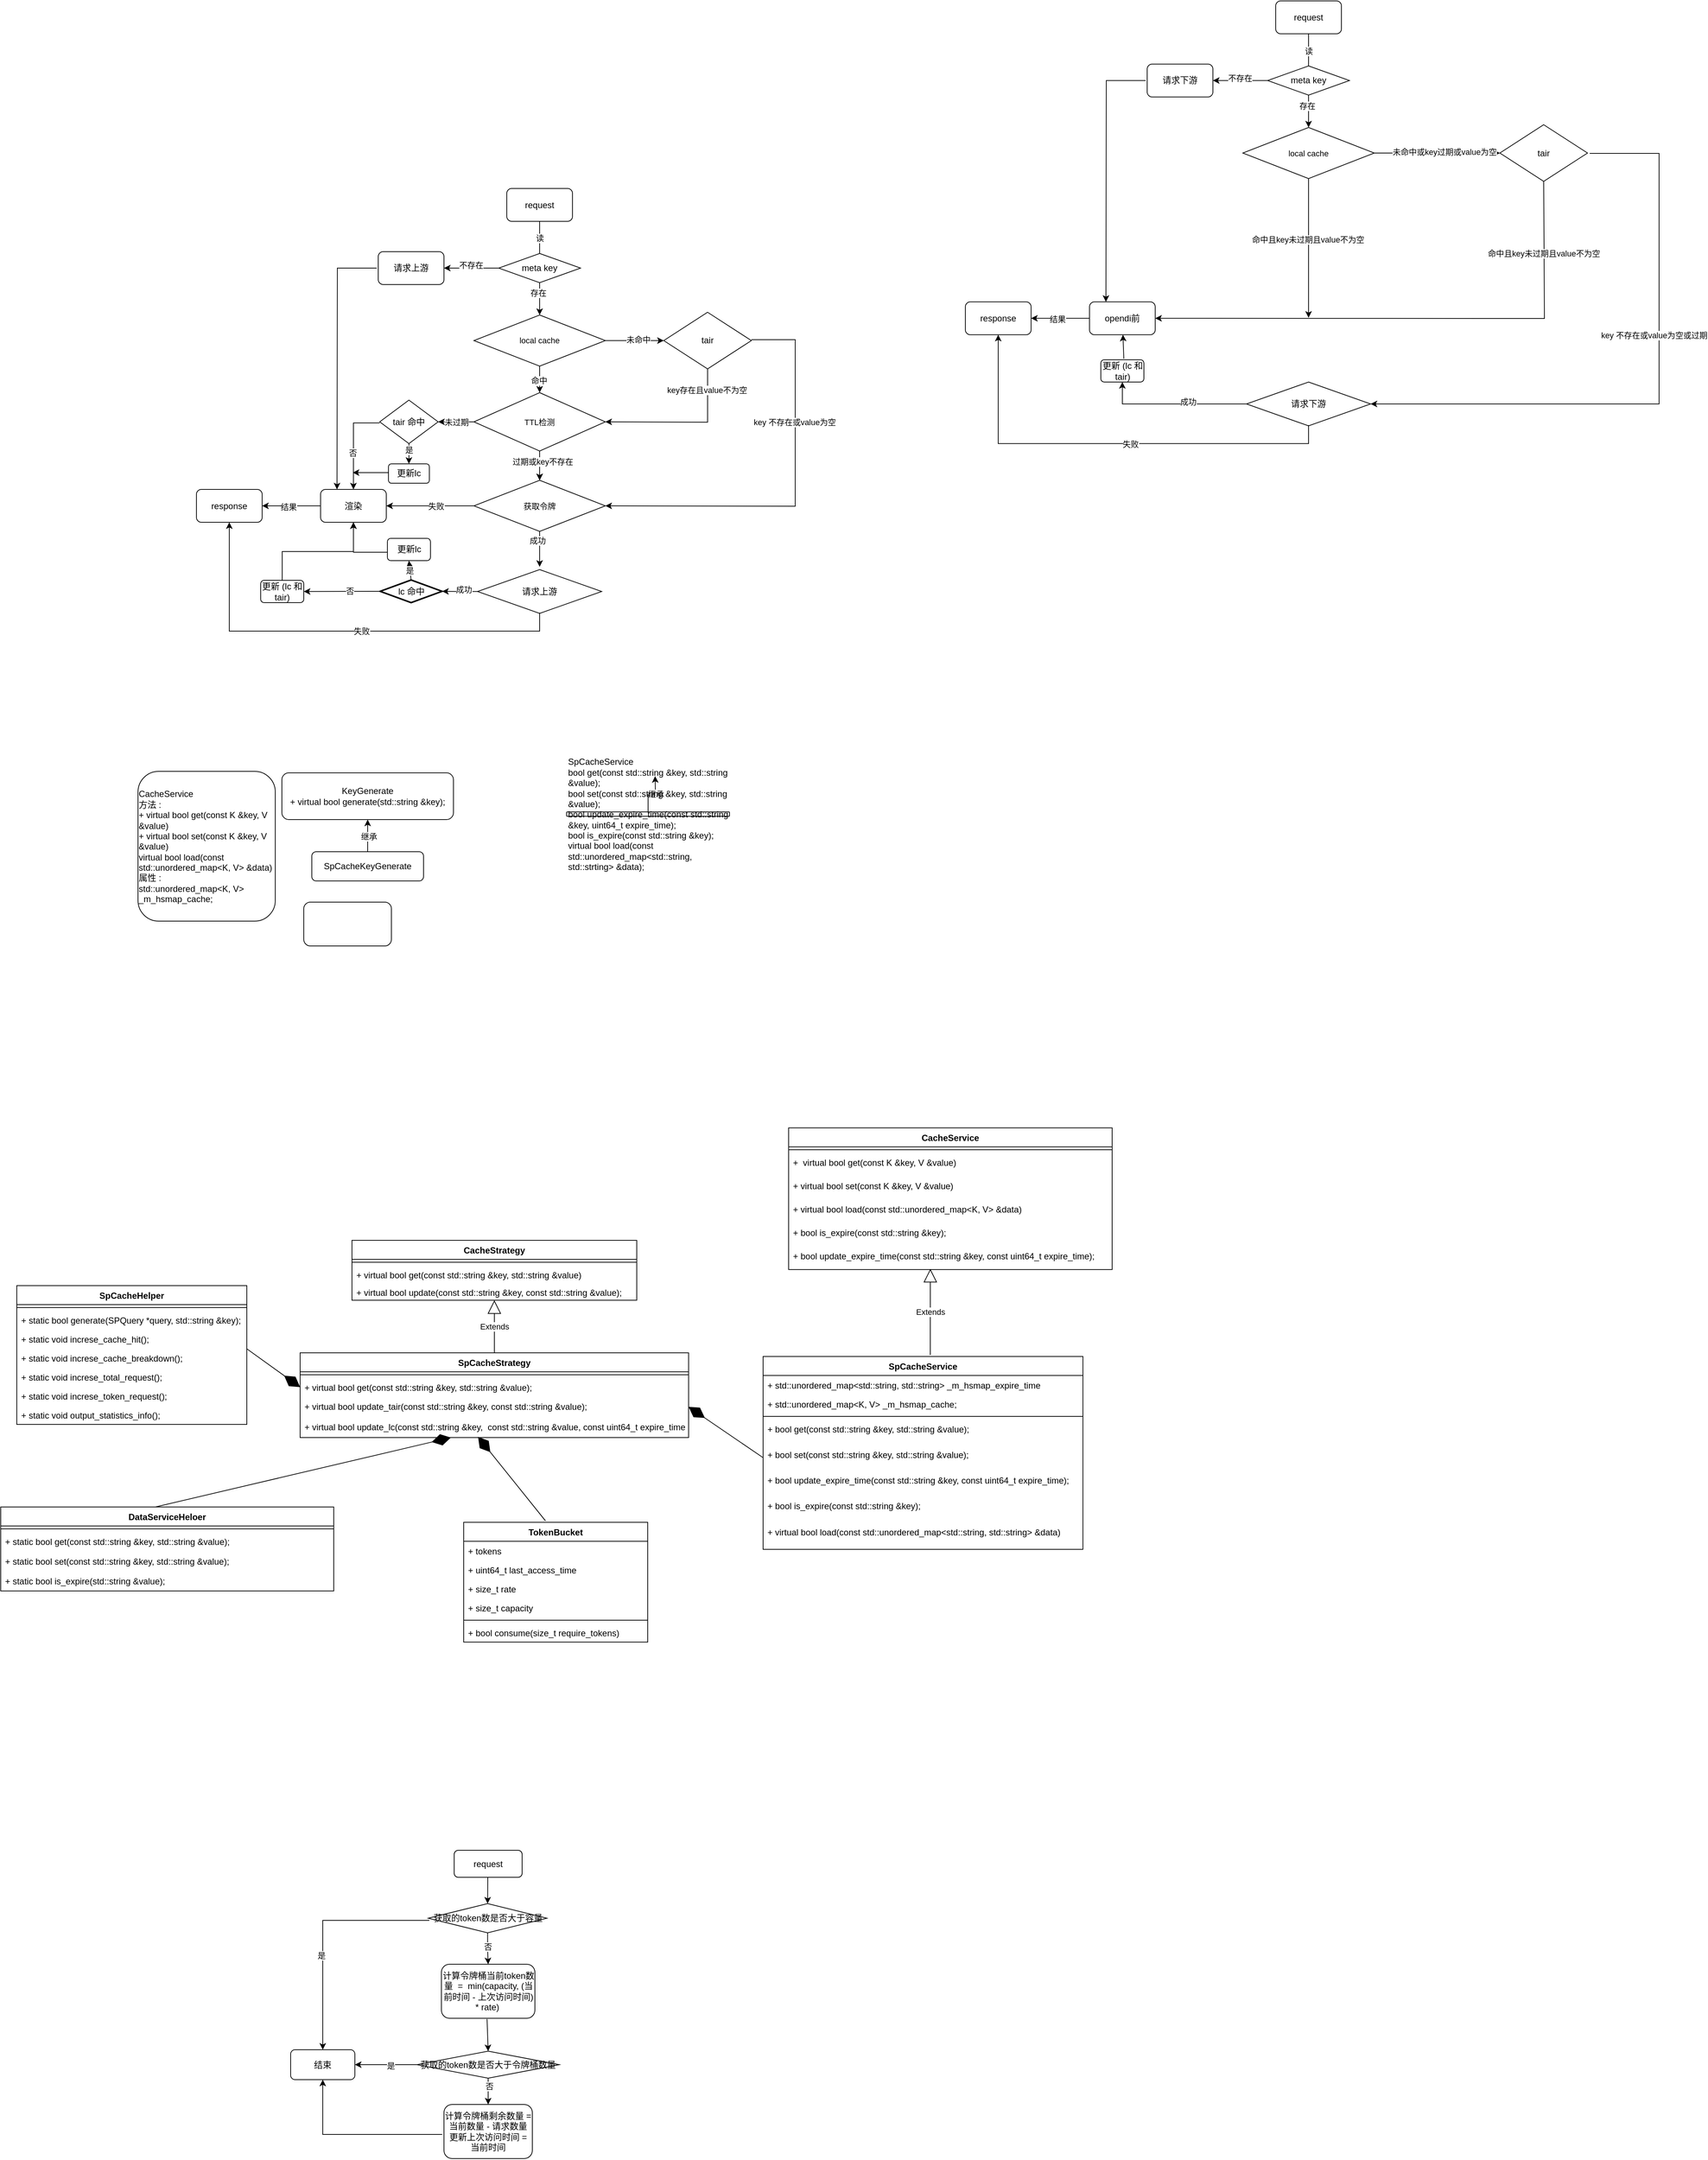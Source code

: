 <mxfile version="15.8.6" type="github">
  <diagram id="NvEv5xaT72A0xeevjUX6" name="Page-1">
    <mxGraphModel dx="1977" dy="1385" grid="0" gridSize="10" guides="1" tooltips="1" connect="1" arrows="1" fold="1" page="0" pageScale="1" pageWidth="827" pageHeight="1169" math="0" shadow="0">
      <root>
        <mxCell id="0" />
        <mxCell id="1" parent="0" />
        <mxCell id="xxYR3Yal_5X2FMV1pGKi-15" value="" style="edgeStyle=orthogonalEdgeStyle;rounded=0;orthogonalLoop=1;jettySize=auto;html=1;" edge="1" parent="1" source="xxYR3Yal_5X2FMV1pGKi-3" target="xxYR3Yal_5X2FMV1pGKi-14">
          <mxGeometry relative="1" as="geometry" />
        </mxCell>
        <mxCell id="xxYR3Yal_5X2FMV1pGKi-20" value="命中" style="edgeLabel;html=1;align=center;verticalAlign=middle;resizable=0;points=[];" vertex="1" connectable="0" parent="xxYR3Yal_5X2FMV1pGKi-15">
          <mxGeometry x="-0.129" y="-1" relative="1" as="geometry">
            <mxPoint as="offset" />
          </mxGeometry>
        </mxCell>
        <mxCell id="xxYR3Yal_5X2FMV1pGKi-43" value="" style="edgeStyle=orthogonalEdgeStyle;rounded=0;orthogonalLoop=1;jettySize=auto;html=1;entryX=0;entryY=0.5;entryDx=0;entryDy=0;" edge="1" parent="1" source="xxYR3Yal_5X2FMV1pGKi-3" target="xxYR3Yal_5X2FMV1pGKi-68">
          <mxGeometry relative="1" as="geometry">
            <mxPoint x="750" y="365" as="targetPoint" />
          </mxGeometry>
        </mxCell>
        <mxCell id="xxYR3Yal_5X2FMV1pGKi-44" value="未命中" style="edgeLabel;html=1;align=center;verticalAlign=middle;resizable=0;points=[];" vertex="1" connectable="0" parent="xxYR3Yal_5X2FMV1pGKi-43">
          <mxGeometry x="0.114" y="3" relative="1" as="geometry">
            <mxPoint y="1" as="offset" />
          </mxGeometry>
        </mxCell>
        <mxCell id="xxYR3Yal_5X2FMV1pGKi-3" value="&lt;span style=&quot;font-size: 11px ; background-color: rgb(255 , 255 , 255)&quot;&gt;local cache&lt;/span&gt;" style="rhombus;whiteSpace=wrap;html=1;" vertex="1" parent="1">
          <mxGeometry x="500" y="336.25" width="180" height="70" as="geometry" />
        </mxCell>
        <mxCell id="xxYR3Yal_5X2FMV1pGKi-70" value="" style="edgeStyle=orthogonalEdgeStyle;rounded=0;orthogonalLoop=1;jettySize=auto;html=1;" edge="1" parent="1" source="xxYR3Yal_5X2FMV1pGKi-5">
          <mxGeometry relative="1" as="geometry">
            <mxPoint x="590" y="286" as="targetPoint" />
          </mxGeometry>
        </mxCell>
        <mxCell id="xxYR3Yal_5X2FMV1pGKi-72" value="读" style="edgeLabel;html=1;align=center;verticalAlign=middle;resizable=0;points=[];" vertex="1" connectable="0" parent="xxYR3Yal_5X2FMV1pGKi-70">
          <mxGeometry x="-0.418" relative="1" as="geometry">
            <mxPoint as="offset" />
          </mxGeometry>
        </mxCell>
        <mxCell id="xxYR3Yal_5X2FMV1pGKi-5" value="request" style="rounded=1;whiteSpace=wrap;html=1;" vertex="1" parent="1">
          <mxGeometry x="545" y="163" width="90" height="45" as="geometry" />
        </mxCell>
        <mxCell id="xxYR3Yal_5X2FMV1pGKi-49" value="" style="edgeStyle=orthogonalEdgeStyle;rounded=0;orthogonalLoop=1;jettySize=auto;html=1;" edge="1" parent="1" source="xxYR3Yal_5X2FMV1pGKi-12" target="xxYR3Yal_5X2FMV1pGKi-48">
          <mxGeometry relative="1" as="geometry" />
        </mxCell>
        <mxCell id="xxYR3Yal_5X2FMV1pGKi-102" value="结果" style="edgeLabel;html=1;align=center;verticalAlign=middle;resizable=0;points=[];" vertex="1" connectable="0" parent="xxYR3Yal_5X2FMV1pGKi-49">
          <mxGeometry x="0.1" y="1" relative="1" as="geometry">
            <mxPoint as="offset" />
          </mxGeometry>
        </mxCell>
        <mxCell id="xxYR3Yal_5X2FMV1pGKi-12" value="渲染" style="rounded=1;whiteSpace=wrap;html=1;" vertex="1" parent="1">
          <mxGeometry x="290" y="575" width="90" height="45" as="geometry" />
        </mxCell>
        <mxCell id="xxYR3Yal_5X2FMV1pGKi-18" value="" style="edgeStyle=orthogonalEdgeStyle;rounded=0;orthogonalLoop=1;jettySize=auto;html=1;" edge="1" parent="1" source="xxYR3Yal_5X2FMV1pGKi-14">
          <mxGeometry relative="1" as="geometry">
            <mxPoint x="590" y="562.5" as="targetPoint" />
          </mxGeometry>
        </mxCell>
        <mxCell id="xxYR3Yal_5X2FMV1pGKi-19" value="是" style="edgeLabel;html=1;align=center;verticalAlign=middle;resizable=0;points=[];" vertex="1" connectable="0" parent="xxYR3Yal_5X2FMV1pGKi-18">
          <mxGeometry x="-0.25" y="2" relative="1" as="geometry">
            <mxPoint as="offset" />
          </mxGeometry>
        </mxCell>
        <mxCell id="xxYR3Yal_5X2FMV1pGKi-21" value="" style="edgeStyle=orthogonalEdgeStyle;rounded=0;orthogonalLoop=1;jettySize=auto;html=1;" edge="1" parent="1" source="xxYR3Yal_5X2FMV1pGKi-14">
          <mxGeometry relative="1" as="geometry">
            <mxPoint x="590" y="562.5" as="targetPoint" />
          </mxGeometry>
        </mxCell>
        <mxCell id="xxYR3Yal_5X2FMV1pGKi-46" value="过期或key不存在" style="edgeLabel;html=1;align=center;verticalAlign=middle;resizable=0;points=[];" vertex="1" connectable="0" parent="xxYR3Yal_5X2FMV1pGKi-21">
          <mxGeometry x="-0.32" y="4" relative="1" as="geometry">
            <mxPoint as="offset" />
          </mxGeometry>
        </mxCell>
        <mxCell id="xxYR3Yal_5X2FMV1pGKi-104" value="" style="edgeStyle=orthogonalEdgeStyle;rounded=0;orthogonalLoop=1;jettySize=auto;html=1;" edge="1" parent="1" source="xxYR3Yal_5X2FMV1pGKi-14">
          <mxGeometry relative="1" as="geometry">
            <mxPoint x="451" y="482.5" as="targetPoint" />
          </mxGeometry>
        </mxCell>
        <mxCell id="xxYR3Yal_5X2FMV1pGKi-113" value="未过期" style="edgeLabel;html=1;align=center;verticalAlign=middle;resizable=0;points=[];" vertex="1" connectable="0" parent="xxYR3Yal_5X2FMV1pGKi-104">
          <mxGeometry x="0.02" relative="1" as="geometry">
            <mxPoint as="offset" />
          </mxGeometry>
        </mxCell>
        <mxCell id="xxYR3Yal_5X2FMV1pGKi-14" value="&lt;span style=&quot;font-size: 11px ; background-color: rgb(255 , 255 , 255)&quot;&gt;TTL检测&lt;/span&gt;" style="rhombus;whiteSpace=wrap;html=1;" vertex="1" parent="1">
          <mxGeometry x="500" y="442.5" width="180" height="80" as="geometry" />
        </mxCell>
        <mxCell id="xxYR3Yal_5X2FMV1pGKi-25" value="" style="edgeStyle=orthogonalEdgeStyle;rounded=0;orthogonalLoop=1;jettySize=auto;html=1;" edge="1" parent="1" source="xxYR3Yal_5X2FMV1pGKi-22">
          <mxGeometry relative="1" as="geometry">
            <mxPoint x="590" y="681" as="targetPoint" />
          </mxGeometry>
        </mxCell>
        <mxCell id="xxYR3Yal_5X2FMV1pGKi-26" value="成功" style="edgeLabel;html=1;align=center;verticalAlign=middle;resizable=0;points=[];" vertex="1" connectable="0" parent="xxYR3Yal_5X2FMV1pGKi-25">
          <mxGeometry x="-0.5" y="-3" relative="1" as="geometry">
            <mxPoint as="offset" />
          </mxGeometry>
        </mxCell>
        <mxCell id="xxYR3Yal_5X2FMV1pGKi-47" value="" style="edgeStyle=orthogonalEdgeStyle;rounded=0;orthogonalLoop=1;jettySize=auto;html=1;" edge="1" parent="1" source="xxYR3Yal_5X2FMV1pGKi-22" target="xxYR3Yal_5X2FMV1pGKi-12">
          <mxGeometry relative="1" as="geometry" />
        </mxCell>
        <mxCell id="xxYR3Yal_5X2FMV1pGKi-53" value="失败" style="edgeLabel;html=1;align=center;verticalAlign=middle;resizable=0;points=[];" vertex="1" connectable="0" parent="xxYR3Yal_5X2FMV1pGKi-47">
          <mxGeometry x="-0.133" relative="1" as="geometry">
            <mxPoint as="offset" />
          </mxGeometry>
        </mxCell>
        <mxCell id="xxYR3Yal_5X2FMV1pGKi-22" value="&lt;span style=&quot;font-size: 11px ; background-color: rgb(255 , 255 , 255)&quot;&gt;获取令牌&lt;/span&gt;" style="rhombus;whiteSpace=wrap;html=1;" vertex="1" parent="1">
          <mxGeometry x="500" y="562.5" width="180" height="70" as="geometry" />
        </mxCell>
        <mxCell id="xxYR3Yal_5X2FMV1pGKi-48" value="response" style="rounded=1;whiteSpace=wrap;html=1;" vertex="1" parent="1">
          <mxGeometry x="120" y="575" width="90" height="45" as="geometry" />
        </mxCell>
        <mxCell id="xxYR3Yal_5X2FMV1pGKi-50" value="" style="endArrow=classic;html=1;rounded=0;entryX=1;entryY=0.5;entryDx=0;entryDy=0;exitX=0.5;exitY=1;exitDx=0;exitDy=0;" edge="1" parent="1" source="xxYR3Yal_5X2FMV1pGKi-68" target="xxYR3Yal_5X2FMV1pGKi-14">
          <mxGeometry width="50" height="50" relative="1" as="geometry">
            <mxPoint x="840" y="400" as="sourcePoint" />
            <mxPoint x="890" y="350" as="targetPoint" />
            <Array as="points">
              <mxPoint x="820" y="483" />
            </Array>
          </mxGeometry>
        </mxCell>
        <mxCell id="xxYR3Yal_5X2FMV1pGKi-51" value="key存在且value不为空" style="edgeLabel;html=1;align=center;verticalAlign=middle;resizable=0;points=[];" vertex="1" connectable="0" parent="xxYR3Yal_5X2FMV1pGKi-50">
          <mxGeometry x="-0.726" y="-1" relative="1" as="geometry">
            <mxPoint as="offset" />
          </mxGeometry>
        </mxCell>
        <mxCell id="xxYR3Yal_5X2FMV1pGKi-90" value="" style="edgeStyle=orthogonalEdgeStyle;rounded=0;orthogonalLoop=1;jettySize=auto;html=1;" edge="1" parent="1" source="xxYR3Yal_5X2FMV1pGKi-64" target="xxYR3Yal_5X2FMV1pGKi-218">
          <mxGeometry relative="1" as="geometry">
            <mxPoint x="456" y="700" as="targetPoint" />
          </mxGeometry>
        </mxCell>
        <mxCell id="xxYR3Yal_5X2FMV1pGKi-91" value="成功" style="edgeLabel;html=1;align=center;verticalAlign=middle;resizable=0;points=[];" vertex="1" connectable="0" parent="xxYR3Yal_5X2FMV1pGKi-90">
          <mxGeometry x="-0.2" y="-3" relative="1" as="geometry">
            <mxPoint as="offset" />
          </mxGeometry>
        </mxCell>
        <mxCell id="xxYR3Yal_5X2FMV1pGKi-64" value="请求上游" style="rhombus;whiteSpace=wrap;html=1;" vertex="1" parent="1">
          <mxGeometry x="505" y="684.75" width="170" height="60" as="geometry" />
        </mxCell>
        <mxCell id="xxYR3Yal_5X2FMV1pGKi-68" value="tair" style="rhombus;whiteSpace=wrap;html=1;" vertex="1" parent="1">
          <mxGeometry x="760" y="332.5" width="120" height="77.5" as="geometry" />
        </mxCell>
        <mxCell id="xxYR3Yal_5X2FMV1pGKi-81" value="" style="endArrow=classic;html=1;rounded=0;entryX=1;entryY=0.5;entryDx=0;entryDy=0;" edge="1" parent="1" target="xxYR3Yal_5X2FMV1pGKi-22">
          <mxGeometry width="50" height="50" relative="1" as="geometry">
            <mxPoint x="880" y="370" as="sourcePoint" />
            <mxPoint x="730" y="700" as="targetPoint" />
            <Array as="points">
              <mxPoint x="940" y="370" />
              <mxPoint x="940" y="598" />
            </Array>
          </mxGeometry>
        </mxCell>
        <mxCell id="xxYR3Yal_5X2FMV1pGKi-82" value="key 不存在或value为空" style="edgeLabel;html=1;align=center;verticalAlign=middle;resizable=0;points=[];" vertex="1" connectable="0" parent="xxYR3Yal_5X2FMV1pGKi-81">
          <mxGeometry x="-0.368" y="-1" relative="1" as="geometry">
            <mxPoint as="offset" />
          </mxGeometry>
        </mxCell>
        <mxCell id="xxYR3Yal_5X2FMV1pGKi-95" value="" style="endArrow=classic;html=1;rounded=0;entryX=0.5;entryY=1;entryDx=0;entryDy=0;exitX=0.5;exitY=0.983;exitDx=0;exitDy=0;exitPerimeter=0;" edge="1" parent="1" source="xxYR3Yal_5X2FMV1pGKi-64" target="xxYR3Yal_5X2FMV1pGKi-48">
          <mxGeometry width="50" height="50" relative="1" as="geometry">
            <mxPoint x="590" y="748" as="sourcePoint" />
            <mxPoint x="640" y="680" as="targetPoint" />
            <Array as="points">
              <mxPoint x="590" y="769" />
              <mxPoint x="165" y="769" />
            </Array>
          </mxGeometry>
        </mxCell>
        <mxCell id="xxYR3Yal_5X2FMV1pGKi-96" value="失败" style="edgeLabel;html=1;align=center;verticalAlign=middle;resizable=0;points=[];" vertex="1" connectable="0" parent="xxYR3Yal_5X2FMV1pGKi-95">
          <mxGeometry x="-0.099" relative="1" as="geometry">
            <mxPoint as="offset" />
          </mxGeometry>
        </mxCell>
        <mxCell id="xxYR3Yal_5X2FMV1pGKi-109" value="" style="edgeStyle=orthogonalEdgeStyle;rounded=0;orthogonalLoop=1;jettySize=auto;html=1;" edge="1" parent="1" source="xxYR3Yal_5X2FMV1pGKi-105" target="xxYR3Yal_5X2FMV1pGKi-108">
          <mxGeometry relative="1" as="geometry" />
        </mxCell>
        <mxCell id="xxYR3Yal_5X2FMV1pGKi-112" value="是" style="edgeLabel;html=1;align=center;verticalAlign=middle;resizable=0;points=[];" vertex="1" connectable="0" parent="xxYR3Yal_5X2FMV1pGKi-109">
          <mxGeometry x="0.274" relative="1" as="geometry">
            <mxPoint as="offset" />
          </mxGeometry>
        </mxCell>
        <mxCell id="xxYR3Yal_5X2FMV1pGKi-105" value="tair 命中" style="rhombus;whiteSpace=wrap;html=1;" vertex="1" parent="1">
          <mxGeometry x="371" y="452.75" width="80" height="59.5" as="geometry" />
        </mxCell>
        <mxCell id="xxYR3Yal_5X2FMV1pGKi-106" value="" style="endArrow=classic;html=1;rounded=0;entryX=0.5;entryY=0;entryDx=0;entryDy=0;" edge="1" parent="1" target="xxYR3Yal_5X2FMV1pGKi-12">
          <mxGeometry width="50" height="50" relative="1" as="geometry">
            <mxPoint x="371" y="484" as="sourcePoint" />
            <mxPoint x="421" y="434" as="targetPoint" />
            <Array as="points">
              <mxPoint x="335" y="484" />
            </Array>
          </mxGeometry>
        </mxCell>
        <mxCell id="xxYR3Yal_5X2FMV1pGKi-107" value="否" style="edgeLabel;html=1;align=center;verticalAlign=middle;resizable=0;points=[];" vertex="1" connectable="0" parent="xxYR3Yal_5X2FMV1pGKi-106">
          <mxGeometry x="0.213" y="-1" relative="1" as="geometry">
            <mxPoint as="offset" />
          </mxGeometry>
        </mxCell>
        <mxCell id="xxYR3Yal_5X2FMV1pGKi-108" value="更新lc" style="rounded=1;whiteSpace=wrap;html=1;" vertex="1" parent="1">
          <mxGeometry x="383" y="540" width="56" height="26.5" as="geometry" />
        </mxCell>
        <mxCell id="xxYR3Yal_5X2FMV1pGKi-110" value="" style="endArrow=classic;html=1;rounded=0;" edge="1" parent="1">
          <mxGeometry width="50" height="50" relative="1" as="geometry">
            <mxPoint x="383" y="552" as="sourcePoint" />
            <mxPoint x="334" y="552" as="targetPoint" />
          </mxGeometry>
        </mxCell>
        <mxCell id="xxYR3Yal_5X2FMV1pGKi-118" value="" style="edgeStyle=orthogonalEdgeStyle;rounded=0;orthogonalLoop=1;jettySize=auto;html=1;" edge="1" parent="1" source="xxYR3Yal_5X2FMV1pGKi-114" target="xxYR3Yal_5X2FMV1pGKi-116">
          <mxGeometry relative="1" as="geometry" />
        </mxCell>
        <mxCell id="xxYR3Yal_5X2FMV1pGKi-119" value="不存在" style="edgeLabel;html=1;align=center;verticalAlign=middle;resizable=0;points=[];" vertex="1" connectable="0" parent="xxYR3Yal_5X2FMV1pGKi-118">
          <mxGeometry x="0.023" y="-4" relative="1" as="geometry">
            <mxPoint as="offset" />
          </mxGeometry>
        </mxCell>
        <mxCell id="xxYR3Yal_5X2FMV1pGKi-120" value="" style="edgeStyle=orthogonalEdgeStyle;rounded=0;orthogonalLoop=1;jettySize=auto;html=1;" edge="1" parent="1" source="xxYR3Yal_5X2FMV1pGKi-114" target="xxYR3Yal_5X2FMV1pGKi-3">
          <mxGeometry relative="1" as="geometry" />
        </mxCell>
        <mxCell id="xxYR3Yal_5X2FMV1pGKi-121" value="存在" style="edgeLabel;html=1;align=center;verticalAlign=middle;resizable=0;points=[];" vertex="1" connectable="0" parent="xxYR3Yal_5X2FMV1pGKi-120">
          <mxGeometry x="-0.367" y="-2" relative="1" as="geometry">
            <mxPoint as="offset" />
          </mxGeometry>
        </mxCell>
        <mxCell id="xxYR3Yal_5X2FMV1pGKi-114" value="meta key" style="rhombus;whiteSpace=wrap;html=1;" vertex="1" parent="1">
          <mxGeometry x="534" y="252" width="112" height="40" as="geometry" />
        </mxCell>
        <mxCell id="xxYR3Yal_5X2FMV1pGKi-116" value="请求上游" style="rounded=1;whiteSpace=wrap;html=1;" vertex="1" parent="1">
          <mxGeometry x="369" y="249.5" width="90" height="45" as="geometry" />
        </mxCell>
        <mxCell id="xxYR3Yal_5X2FMV1pGKi-117" value="" style="endArrow=classic;html=1;rounded=0;entryX=0.25;entryY=0;entryDx=0;entryDy=0;" edge="1" parent="1" target="xxYR3Yal_5X2FMV1pGKi-12">
          <mxGeometry width="50" height="50" relative="1" as="geometry">
            <mxPoint x="367" y="272" as="sourcePoint" />
            <mxPoint x="300" y="272" as="targetPoint" />
            <Array as="points">
              <mxPoint x="313" y="272" />
            </Array>
          </mxGeometry>
        </mxCell>
        <mxCell id="xxYR3Yal_5X2FMV1pGKi-123" value="&lt;div style=&quot;text-align: left&quot;&gt;&lt;span&gt;CacheService&lt;/span&gt;&lt;/div&gt;&lt;div style=&quot;text-align: left&quot;&gt;方法 :&amp;nbsp;&lt;/div&gt;&lt;div style=&quot;text-align: left&quot;&gt;&lt;span&gt;+&amp;nbsp;virtual bool get(const K &amp;amp;key, V &amp;amp;value)&lt;/span&gt;&lt;/div&gt;&lt;div style=&quot;text-align: left&quot;&gt;&lt;span&gt;+&amp;nbsp;virtual bool set(const K &amp;amp;key, V &amp;amp;value)&lt;/span&gt;&lt;/div&gt;&lt;div style=&quot;text-align: left&quot;&gt;&lt;span&gt;virtual bool load(const std::unordered_map&amp;lt;K, V&amp;gt; &amp;amp;data)&lt;/span&gt;&lt;/div&gt;&lt;div style=&quot;text-align: left&quot;&gt;属性 :&amp;nbsp;&lt;/div&gt;&lt;div style=&quot;text-align: left&quot;&gt;std::unordered_map&amp;lt;K, V&amp;gt; _m_hsmap_cache;&lt;/div&gt;" style="rounded=1;whiteSpace=wrap;html=1;" vertex="1" parent="1">
          <mxGeometry x="40" y="961" width="188" height="205" as="geometry" />
        </mxCell>
        <mxCell id="xxYR3Yal_5X2FMV1pGKi-124" value="KeyGenerate&lt;br&gt;+ virtual bool generate(std::string &amp;amp;key);&lt;br&gt;" style="rounded=1;whiteSpace=wrap;html=1;" vertex="1" parent="1">
          <mxGeometry x="237" y="963" width="235" height="64" as="geometry" />
        </mxCell>
        <mxCell id="xxYR3Yal_5X2FMV1pGKi-126" value="" style="edgeStyle=orthogonalEdgeStyle;rounded=0;orthogonalLoop=1;jettySize=auto;html=1;" edge="1" parent="1" source="xxYR3Yal_5X2FMV1pGKi-125" target="xxYR3Yal_5X2FMV1pGKi-124">
          <mxGeometry relative="1" as="geometry" />
        </mxCell>
        <mxCell id="xxYR3Yal_5X2FMV1pGKi-127" value="继承" style="edgeLabel;html=1;align=center;verticalAlign=middle;resizable=0;points=[];" vertex="1" connectable="0" parent="xxYR3Yal_5X2FMV1pGKi-126">
          <mxGeometry x="-0.038" relative="1" as="geometry">
            <mxPoint x="1" as="offset" />
          </mxGeometry>
        </mxCell>
        <mxCell id="xxYR3Yal_5X2FMV1pGKi-125" value="SpCacheKeyGenerate" style="rounded=1;whiteSpace=wrap;html=1;" vertex="1" parent="1">
          <mxGeometry x="278" y="1071" width="153" height="40" as="geometry" />
        </mxCell>
        <mxCell id="xxYR3Yal_5X2FMV1pGKi-130" value="" style="edgeStyle=orthogonalEdgeStyle;rounded=0;orthogonalLoop=1;jettySize=auto;html=1;" edge="1" parent="1" source="xxYR3Yal_5X2FMV1pGKi-129">
          <mxGeometry relative="1" as="geometry">
            <mxPoint x="748.143" y="967.5" as="targetPoint" />
          </mxGeometry>
        </mxCell>
        <mxCell id="xxYR3Yal_5X2FMV1pGKi-131" value="继承" style="edgeLabel;html=1;align=center;verticalAlign=middle;resizable=0;points=[];" vertex="1" connectable="0" parent="xxYR3Yal_5X2FMV1pGKi-130">
          <mxGeometry x="0.18" relative="1" as="geometry">
            <mxPoint as="offset" />
          </mxGeometry>
        </mxCell>
        <mxCell id="xxYR3Yal_5X2FMV1pGKi-129" value="SpCacheService&lt;br&gt;&lt;div&gt;bool get(const std::string &amp;amp;key, std::string &amp;amp;value);&amp;nbsp;&lt;/div&gt;&lt;div&gt;bool set(const std::string &amp;amp;key, std::string &amp;amp;value);&amp;nbsp;&lt;/div&gt;&lt;div&gt;bool update_expire_time(const std::string &amp;amp;key, uint64_t expire_time);&amp;nbsp;&lt;/div&gt;&lt;div&gt;bool is_expire(const std::string &amp;amp;key);&amp;nbsp;&lt;/div&gt;&lt;div&gt;virtual bool load(const std::unordered_map&amp;lt;std::string, std::strting&amp;gt; &amp;amp;data);&lt;/div&gt;" style="rounded=1;whiteSpace=wrap;html=1;align=left;" vertex="1" parent="1">
          <mxGeometry x="627" y="1016.5" width="223" height="6" as="geometry" />
        </mxCell>
        <mxCell id="xxYR3Yal_5X2FMV1pGKi-132" value="" style="rounded=1;whiteSpace=wrap;html=1;" vertex="1" parent="1">
          <mxGeometry x="267" y="1140" width="120" height="60" as="geometry" />
        </mxCell>
        <mxCell id="xxYR3Yal_5X2FMV1pGKi-133" value="CacheService&#xa;" style="swimlane;fontStyle=1;align=center;verticalAlign=top;childLayout=stackLayout;horizontal=1;startSize=26;horizontalStack=0;resizeParent=1;resizeParentMax=0;resizeLast=0;collapsible=1;marginBottom=0;" vertex="1" parent="1">
          <mxGeometry x="931" y="1449" width="443" height="194" as="geometry" />
        </mxCell>
        <mxCell id="xxYR3Yal_5X2FMV1pGKi-135" value="" style="line;strokeWidth=1;fillColor=none;align=left;verticalAlign=middle;spacingTop=-1;spacingLeft=3;spacingRight=3;rotatable=0;labelPosition=right;points=[];portConstraint=eastwest;" vertex="1" parent="xxYR3Yal_5X2FMV1pGKi-133">
          <mxGeometry y="26" width="443" height="8" as="geometry" />
        </mxCell>
        <mxCell id="xxYR3Yal_5X2FMV1pGKi-136" value="+  virtual bool get(const K &amp;key, V &amp;value)&#xa;&#xa;&#xa;" style="text;strokeColor=none;fillColor=none;align=left;verticalAlign=top;spacingLeft=4;spacingRight=4;overflow=hidden;rotatable=0;points=[[0,0.5],[1,0.5]];portConstraint=eastwest;" vertex="1" parent="xxYR3Yal_5X2FMV1pGKi-133">
          <mxGeometry y="34" width="443" height="32" as="geometry" />
        </mxCell>
        <mxCell id="xxYR3Yal_5X2FMV1pGKi-139" value="+ virtual bool set(const K &amp;key, V &amp;value)" style="text;strokeColor=none;fillColor=none;align=left;verticalAlign=top;spacingLeft=4;spacingRight=4;overflow=hidden;rotatable=0;points=[[0,0.5],[1,0.5]];portConstraint=eastwest;" vertex="1" parent="xxYR3Yal_5X2FMV1pGKi-133">
          <mxGeometry y="66" width="443" height="32" as="geometry" />
        </mxCell>
        <mxCell id="xxYR3Yal_5X2FMV1pGKi-140" value="+ virtual bool load(const std::unordered_map&lt;K, V&gt; &amp;data)" style="text;strokeColor=none;fillColor=none;align=left;verticalAlign=top;spacingLeft=4;spacingRight=4;overflow=hidden;rotatable=0;points=[[0,0.5],[1,0.5]];portConstraint=eastwest;" vertex="1" parent="xxYR3Yal_5X2FMV1pGKi-133">
          <mxGeometry y="98" width="443" height="32" as="geometry" />
        </mxCell>
        <mxCell id="xxYR3Yal_5X2FMV1pGKi-215" value="+ bool is_expire(const std::string &amp;key); " style="text;strokeColor=none;fillColor=none;align=left;verticalAlign=top;spacingLeft=4;spacingRight=4;overflow=hidden;rotatable=0;points=[[0,0.5],[1,0.5]];portConstraint=eastwest;" vertex="1" parent="xxYR3Yal_5X2FMV1pGKi-133">
          <mxGeometry y="130" width="443" height="32" as="geometry" />
        </mxCell>
        <mxCell id="xxYR3Yal_5X2FMV1pGKi-216" value="+ bool update_expire_time(const std::string &amp;key, const uint64_t expire_time); " style="text;strokeColor=none;fillColor=none;align=left;verticalAlign=top;spacingLeft=4;spacingRight=4;overflow=hidden;rotatable=0;points=[[0,0.5],[1,0.5]];portConstraint=eastwest;" vertex="1" parent="xxYR3Yal_5X2FMV1pGKi-133">
          <mxGeometry y="162" width="443" height="32" as="geometry" />
        </mxCell>
        <mxCell id="xxYR3Yal_5X2FMV1pGKi-142" value="SpCacheService" style="swimlane;fontStyle=1;align=center;verticalAlign=top;childLayout=stackLayout;horizontal=1;startSize=26;horizontalStack=0;resizeParent=1;resizeParentMax=0;resizeLast=0;collapsible=1;marginBottom=0;" vertex="1" parent="1">
          <mxGeometry x="896" y="1762" width="438" height="264" as="geometry" />
        </mxCell>
        <mxCell id="xxYR3Yal_5X2FMV1pGKi-143" value="+ std::unordered_map&lt;std::string, std::string&gt; _m_hsmap_expire_time" style="text;strokeColor=none;fillColor=none;align=left;verticalAlign=top;spacingLeft=4;spacingRight=4;overflow=hidden;rotatable=0;points=[[0,0.5],[1,0.5]];portConstraint=eastwest;" vertex="1" parent="xxYR3Yal_5X2FMV1pGKi-142">
          <mxGeometry y="26" width="438" height="26" as="geometry" />
        </mxCell>
        <mxCell id="xxYR3Yal_5X2FMV1pGKi-210" value="+ std::unordered_map&lt;K, V&gt; _m_hsmap_cache;" style="text;strokeColor=none;fillColor=none;align=left;verticalAlign=top;spacingLeft=4;spacingRight=4;overflow=hidden;rotatable=0;points=[[0,0.5],[1,0.5]];portConstraint=eastwest;" vertex="1" parent="xxYR3Yal_5X2FMV1pGKi-142">
          <mxGeometry y="52" width="438" height="26" as="geometry" />
        </mxCell>
        <mxCell id="xxYR3Yal_5X2FMV1pGKi-144" value="" style="line;strokeWidth=1;fillColor=none;align=left;verticalAlign=middle;spacingTop=-1;spacingLeft=3;spacingRight=3;rotatable=0;labelPosition=right;points=[];portConstraint=eastwest;" vertex="1" parent="xxYR3Yal_5X2FMV1pGKi-142">
          <mxGeometry y="78" width="438" height="8" as="geometry" />
        </mxCell>
        <mxCell id="xxYR3Yal_5X2FMV1pGKi-145" value="+ bool get(const std::string &amp;key, std::string &amp;value); " style="text;strokeColor=none;fillColor=none;align=left;verticalAlign=top;spacingLeft=4;spacingRight=4;overflow=hidden;rotatable=0;points=[[0,0.5],[1,0.5]];portConstraint=eastwest;" vertex="1" parent="xxYR3Yal_5X2FMV1pGKi-142">
          <mxGeometry y="86" width="438" height="35" as="geometry" />
        </mxCell>
        <mxCell id="xxYR3Yal_5X2FMV1pGKi-151" value="+ bool set(const std::string &amp;key, std::string &amp;value); " style="text;strokeColor=none;fillColor=none;align=left;verticalAlign=top;spacingLeft=4;spacingRight=4;overflow=hidden;rotatable=0;points=[[0,0.5],[1,0.5]];portConstraint=eastwest;" vertex="1" parent="xxYR3Yal_5X2FMV1pGKi-142">
          <mxGeometry y="121" width="438" height="35" as="geometry" />
        </mxCell>
        <mxCell id="xxYR3Yal_5X2FMV1pGKi-150" value="+ bool update_expire_time(const std::string &amp;key, const uint64_t expire_time); " style="text;strokeColor=none;fillColor=none;align=left;verticalAlign=top;spacingLeft=4;spacingRight=4;overflow=hidden;rotatable=0;points=[[0,0.5],[1,0.5]];portConstraint=eastwest;" vertex="1" parent="xxYR3Yal_5X2FMV1pGKi-142">
          <mxGeometry y="156" width="438" height="35" as="geometry" />
        </mxCell>
        <mxCell id="xxYR3Yal_5X2FMV1pGKi-149" value="+ bool is_expire(const std::string &amp;key); " style="text;strokeColor=none;fillColor=none;align=left;verticalAlign=top;spacingLeft=4;spacingRight=4;overflow=hidden;rotatable=0;points=[[0,0.5],[1,0.5]];portConstraint=eastwest;" vertex="1" parent="xxYR3Yal_5X2FMV1pGKi-142">
          <mxGeometry y="191" width="438" height="36" as="geometry" />
        </mxCell>
        <mxCell id="xxYR3Yal_5X2FMV1pGKi-153" value="+ virtual bool load(const std::unordered_map&lt;std::string, std::string&gt; &amp;data)" style="text;strokeColor=none;fillColor=none;align=left;verticalAlign=top;spacingLeft=4;spacingRight=4;overflow=hidden;rotatable=0;points=[[0,0.5],[1,0.5]];portConstraint=eastwest;" vertex="1" parent="xxYR3Yal_5X2FMV1pGKi-142">
          <mxGeometry y="227" width="438" height="37" as="geometry" />
        </mxCell>
        <mxCell id="xxYR3Yal_5X2FMV1pGKi-147" value="Extends" style="endArrow=block;endSize=16;endFill=0;html=1;rounded=0;entryX=0.438;entryY=0.969;entryDx=0;entryDy=0;entryPerimeter=0;" edge="1" parent="1" target="xxYR3Yal_5X2FMV1pGKi-216">
          <mxGeometry width="160" relative="1" as="geometry">
            <mxPoint x="1125" y="1760" as="sourcePoint" />
            <mxPoint x="1125" y="1646" as="targetPoint" />
          </mxGeometry>
        </mxCell>
        <mxCell id="xxYR3Yal_5X2FMV1pGKi-158" value="SpCacheHelper" style="swimlane;fontStyle=1;align=center;verticalAlign=top;childLayout=stackLayout;horizontal=1;startSize=26;horizontalStack=0;resizeParent=1;resizeParentMax=0;resizeLast=0;collapsible=1;marginBottom=0;" vertex="1" parent="1">
          <mxGeometry x="-126" y="1665" width="315" height="190" as="geometry" />
        </mxCell>
        <mxCell id="xxYR3Yal_5X2FMV1pGKi-160" value="" style="line;strokeWidth=1;fillColor=none;align=left;verticalAlign=middle;spacingTop=-1;spacingLeft=3;spacingRight=3;rotatable=0;labelPosition=right;points=[];portConstraint=eastwest;" vertex="1" parent="xxYR3Yal_5X2FMV1pGKi-158">
          <mxGeometry y="26" width="315" height="8" as="geometry" />
        </mxCell>
        <mxCell id="xxYR3Yal_5X2FMV1pGKi-161" value="+ static bool generate(SPQuery *query, std::string &amp;key);" style="text;strokeColor=none;fillColor=none;align=left;verticalAlign=top;spacingLeft=4;spacingRight=4;overflow=hidden;rotatable=0;points=[[0,0.5],[1,0.5]];portConstraint=eastwest;" vertex="1" parent="xxYR3Yal_5X2FMV1pGKi-158">
          <mxGeometry y="34" width="315" height="26" as="geometry" />
        </mxCell>
        <mxCell id="xxYR3Yal_5X2FMV1pGKi-164" value="+ static void increse_cache_hit();&#xa;" style="text;strokeColor=none;fillColor=none;align=left;verticalAlign=top;spacingLeft=4;spacingRight=4;overflow=hidden;rotatable=0;points=[[0,0.5],[1,0.5]];portConstraint=eastwest;" vertex="1" parent="xxYR3Yal_5X2FMV1pGKi-158">
          <mxGeometry y="60" width="315" height="26" as="geometry" />
        </mxCell>
        <mxCell id="xxYR3Yal_5X2FMV1pGKi-167" value="+ static void increse_cache_breakdown();" style="text;strokeColor=none;fillColor=none;align=left;verticalAlign=top;spacingLeft=4;spacingRight=4;overflow=hidden;rotatable=0;points=[[0,0.5],[1,0.5]];portConstraint=eastwest;" vertex="1" parent="xxYR3Yal_5X2FMV1pGKi-158">
          <mxGeometry y="86" width="315" height="26" as="geometry" />
        </mxCell>
        <mxCell id="xxYR3Yal_5X2FMV1pGKi-166" value="+ static void increse_total_request();" style="text;strokeColor=none;fillColor=none;align=left;verticalAlign=top;spacingLeft=4;spacingRight=4;overflow=hidden;rotatable=0;points=[[0,0.5],[1,0.5]];portConstraint=eastwest;" vertex="1" parent="xxYR3Yal_5X2FMV1pGKi-158">
          <mxGeometry y="112" width="315" height="26" as="geometry" />
        </mxCell>
        <mxCell id="xxYR3Yal_5X2FMV1pGKi-165" value="+ static void increse_token_request();&#xa;" style="text;strokeColor=none;fillColor=none;align=left;verticalAlign=top;spacingLeft=4;spacingRight=4;overflow=hidden;rotatable=0;points=[[0,0.5],[1,0.5]];portConstraint=eastwest;" vertex="1" parent="xxYR3Yal_5X2FMV1pGKi-158">
          <mxGeometry y="138" width="315" height="26" as="geometry" />
        </mxCell>
        <mxCell id="xxYR3Yal_5X2FMV1pGKi-178" value="+ static void output_statistics_info();" style="text;strokeColor=none;fillColor=none;align=left;verticalAlign=top;spacingLeft=4;spacingRight=4;overflow=hidden;rotatable=0;points=[[0,0.5],[1,0.5]];portConstraint=eastwest;fontColor=#000000;" vertex="1" parent="xxYR3Yal_5X2FMV1pGKi-158">
          <mxGeometry y="164" width="315" height="26" as="geometry" />
        </mxCell>
        <mxCell id="xxYR3Yal_5X2FMV1pGKi-170" value="" style="endArrow=diamondThin;endFill=1;endSize=24;html=1;rounded=0;entryX=0;entryY=0.5;entryDx=0;entryDy=0;" edge="1" parent="1" target="xxYR3Yal_5X2FMV1pGKi-201">
          <mxGeometry width="160" relative="1" as="geometry">
            <mxPoint x="189" y="1751.5" as="sourcePoint" />
            <mxPoint x="337" y="1777.5" as="targetPoint" />
          </mxGeometry>
        </mxCell>
        <mxCell id="xxYR3Yal_5X2FMV1pGKi-171" value="DataServiceHeloer" style="swimlane;fontStyle=1;align=center;verticalAlign=top;childLayout=stackLayout;horizontal=1;startSize=26;horizontalStack=0;resizeParent=1;resizeParentMax=0;resizeLast=0;collapsible=1;marginBottom=0;" vertex="1" parent="1">
          <mxGeometry x="-148" y="1968" width="456" height="115" as="geometry" />
        </mxCell>
        <mxCell id="xxYR3Yal_5X2FMV1pGKi-173" value="" style="line;strokeWidth=1;fillColor=none;align=left;verticalAlign=middle;spacingTop=-1;spacingLeft=3;spacingRight=3;rotatable=0;labelPosition=right;points=[];portConstraint=eastwest;" vertex="1" parent="xxYR3Yal_5X2FMV1pGKi-171">
          <mxGeometry y="26" width="456" height="8" as="geometry" />
        </mxCell>
        <mxCell id="xxYR3Yal_5X2FMV1pGKi-174" value="+ static bool get(const std::string &amp;key, std::string &amp;value);" style="text;strokeColor=none;fillColor=none;align=left;verticalAlign=top;spacingLeft=4;spacingRight=4;overflow=hidden;rotatable=0;points=[[0,0.5],[1,0.5]];portConstraint=eastwest;" vertex="1" parent="xxYR3Yal_5X2FMV1pGKi-171">
          <mxGeometry y="34" width="456" height="27" as="geometry" />
        </mxCell>
        <mxCell id="xxYR3Yal_5X2FMV1pGKi-175" value="+ static bool set(const std::string &amp;key, std::string &amp;value);" style="text;strokeColor=none;fillColor=none;align=left;verticalAlign=top;spacingLeft=4;spacingRight=4;overflow=hidden;rotatable=0;points=[[0,0.5],[1,0.5]];portConstraint=eastwest;" vertex="1" parent="xxYR3Yal_5X2FMV1pGKi-171">
          <mxGeometry y="61" width="456" height="27" as="geometry" />
        </mxCell>
        <mxCell id="xxYR3Yal_5X2FMV1pGKi-209" value="+ static bool is_expire(std::string &amp;value); " style="text;strokeColor=none;fillColor=none;align=left;verticalAlign=top;spacingLeft=4;spacingRight=4;overflow=hidden;rotatable=0;points=[[0,0.5],[1,0.5]];portConstraint=eastwest;" vertex="1" parent="xxYR3Yal_5X2FMV1pGKi-171">
          <mxGeometry y="88" width="456" height="27" as="geometry" />
        </mxCell>
        <mxCell id="xxYR3Yal_5X2FMV1pGKi-194" value="CacheStrategy" style="swimlane;fontStyle=1;align=center;verticalAlign=top;childLayout=stackLayout;horizontal=1;startSize=26;horizontalStack=0;resizeParent=1;resizeParentMax=0;resizeLast=0;collapsible=1;marginBottom=0;fontColor=#000000;" vertex="1" parent="1">
          <mxGeometry x="333" y="1603" width="390" height="82" as="geometry" />
        </mxCell>
        <mxCell id="xxYR3Yal_5X2FMV1pGKi-196" value="" style="line;strokeWidth=1;fillColor=none;align=left;verticalAlign=middle;spacingTop=-1;spacingLeft=3;spacingRight=3;rotatable=0;labelPosition=right;points=[];portConstraint=eastwest;fontColor=#000000;" vertex="1" parent="xxYR3Yal_5X2FMV1pGKi-194">
          <mxGeometry y="26" width="390" height="8" as="geometry" />
        </mxCell>
        <mxCell id="xxYR3Yal_5X2FMV1pGKi-197" value="+ virtual bool get(const std::string &amp;key, std::string &amp;value)&#xa;" style="text;strokeColor=none;fillColor=none;align=left;verticalAlign=top;spacingLeft=4;spacingRight=4;overflow=hidden;rotatable=0;points=[[0,0.5],[1,0.5]];portConstraint=eastwest;fontColor=#000000;" vertex="1" parent="xxYR3Yal_5X2FMV1pGKi-194">
          <mxGeometry y="34" width="390" height="24" as="geometry" />
        </mxCell>
        <mxCell id="xxYR3Yal_5X2FMV1pGKi-202" value="+ virtual bool update(const std::string &amp;key, const std::string &amp;value);" style="text;strokeColor=none;fillColor=none;align=left;verticalAlign=top;spacingLeft=4;spacingRight=4;overflow=hidden;rotatable=0;points=[[0,0.5],[1,0.5]];portConstraint=eastwest;fontColor=#000000;" vertex="1" parent="xxYR3Yal_5X2FMV1pGKi-194">
          <mxGeometry y="58" width="390" height="24" as="geometry" />
        </mxCell>
        <mxCell id="xxYR3Yal_5X2FMV1pGKi-198" value="SpCacheStrategy" style="swimlane;fontStyle=1;align=center;verticalAlign=top;childLayout=stackLayout;horizontal=1;startSize=26;horizontalStack=0;resizeParent=1;resizeParentMax=0;resizeLast=0;collapsible=1;marginBottom=0;fontColor=#000000;" vertex="1" parent="1">
          <mxGeometry x="262" y="1757" width="532" height="116" as="geometry" />
        </mxCell>
        <mxCell id="xxYR3Yal_5X2FMV1pGKi-200" value="" style="line;strokeWidth=1;fillColor=none;align=left;verticalAlign=middle;spacingTop=-1;spacingLeft=3;spacingRight=3;rotatable=0;labelPosition=right;points=[];portConstraint=eastwest;fontColor=#000000;" vertex="1" parent="xxYR3Yal_5X2FMV1pGKi-198">
          <mxGeometry y="26" width="532" height="8" as="geometry" />
        </mxCell>
        <mxCell id="xxYR3Yal_5X2FMV1pGKi-201" value="+ virtual bool get(const std::string &amp;key, std::string &amp;value);&#xa;" style="text;strokeColor=none;fillColor=none;align=left;verticalAlign=top;spacingLeft=4;spacingRight=4;overflow=hidden;rotatable=0;points=[[0,0.5],[1,0.5]];portConstraint=eastwest;fontColor=#000000;" vertex="1" parent="xxYR3Yal_5X2FMV1pGKi-198">
          <mxGeometry y="34" width="532" height="26" as="geometry" />
        </mxCell>
        <mxCell id="xxYR3Yal_5X2FMV1pGKi-205" value="+ virtual bool update_tair(const std::string &amp;key, const std::string &amp;value);" style="text;strokeColor=none;fillColor=none;align=left;verticalAlign=top;spacingLeft=4;spacingRight=4;overflow=hidden;rotatable=0;points=[[0,0.5],[1,0.5]];portConstraint=eastwest;fontColor=#000000;" vertex="1" parent="xxYR3Yal_5X2FMV1pGKi-198">
          <mxGeometry y="60" width="532" height="28" as="geometry" />
        </mxCell>
        <mxCell id="xxYR3Yal_5X2FMV1pGKi-208" value="+ virtual bool update_lc(const std::string &amp;key,  const std::string &amp;value, const uint64_t expire_time);" style="text;strokeColor=none;fillColor=none;align=left;verticalAlign=top;spacingLeft=4;spacingRight=4;overflow=hidden;rotatable=0;points=[[0,0.5],[1,0.5]];portConstraint=eastwest;fontColor=#000000;" vertex="1" parent="xxYR3Yal_5X2FMV1pGKi-198">
          <mxGeometry y="88" width="532" height="28" as="geometry" />
        </mxCell>
        <mxCell id="xxYR3Yal_5X2FMV1pGKi-204" value="Extends" style="endArrow=block;endSize=16;endFill=0;html=1;rounded=0;exitX=0.5;exitY=0;exitDx=0;exitDy=0;" edge="1" parent="1" source="xxYR3Yal_5X2FMV1pGKi-198">
          <mxGeometry width="160" relative="1" as="geometry">
            <mxPoint x="518" y="1765" as="sourcePoint" />
            <mxPoint x="528" y="1685" as="targetPoint" />
          </mxGeometry>
        </mxCell>
        <mxCell id="xxYR3Yal_5X2FMV1pGKi-206" value="" style="endArrow=diamondThin;endFill=1;endSize=24;html=1;rounded=0;fontColor=#000000;entryX=0.458;entryY=0.964;entryDx=0;entryDy=0;entryPerimeter=0;" edge="1" parent="1" target="xxYR3Yal_5X2FMV1pGKi-208">
          <mxGeometry width="160" relative="1" as="geometry">
            <mxPoint x="598" y="1987" as="sourcePoint" />
            <mxPoint x="758" y="1987" as="targetPoint" />
          </mxGeometry>
        </mxCell>
        <mxCell id="xxYR3Yal_5X2FMV1pGKi-214" value="" style="endArrow=diamondThin;endFill=1;endSize=24;html=1;rounded=0;fontColor=#000000;" edge="1" parent="1" target="xxYR3Yal_5X2FMV1pGKi-208">
          <mxGeometry width="160" relative="1" as="geometry">
            <mxPoint x="64" y="1968" as="sourcePoint" />
            <mxPoint x="224" y="1968" as="targetPoint" />
          </mxGeometry>
        </mxCell>
        <mxCell id="xxYR3Yal_5X2FMV1pGKi-207" value="" style="endArrow=diamondThin;endFill=1;endSize=24;html=1;rounded=0;fontColor=#000000;entryX=1;entryY=0.5;entryDx=0;entryDy=0;exitX=0;exitY=0.5;exitDx=0;exitDy=0;" edge="1" parent="1" source="xxYR3Yal_5X2FMV1pGKi-151" target="xxYR3Yal_5X2FMV1pGKi-205">
          <mxGeometry width="160" relative="1" as="geometry">
            <mxPoint x="1089" y="1757" as="sourcePoint" />
            <mxPoint x="981" y="1792" as="targetPoint" />
          </mxGeometry>
        </mxCell>
        <mxCell id="xxYR3Yal_5X2FMV1pGKi-221" value="" style="edgeStyle=orthogonalEdgeStyle;rounded=0;orthogonalLoop=1;jettySize=auto;html=1;fontColor=#000000;" edge="1" parent="1" source="xxYR3Yal_5X2FMV1pGKi-217" target="xxYR3Yal_5X2FMV1pGKi-12">
          <mxGeometry relative="1" as="geometry">
            <Array as="points">
              <mxPoint x="238" y="660" />
              <mxPoint x="335" y="660" />
            </Array>
          </mxGeometry>
        </mxCell>
        <mxCell id="xxYR3Yal_5X2FMV1pGKi-217" value="更新 (lc 和 tair)" style="rounded=1;whiteSpace=wrap;html=1;" vertex="1" parent="1">
          <mxGeometry x="208" y="699.5" width="59" height="30.5" as="geometry" />
        </mxCell>
        <mxCell id="xxYR3Yal_5X2FMV1pGKi-218" value="lc 命中" style="strokeWidth=2;html=1;shape=mxgraph.flowchart.decision;whiteSpace=wrap;fontColor=#000000;" vertex="1" parent="1">
          <mxGeometry x="371.5" y="699" width="85" height="31" as="geometry" />
        </mxCell>
        <mxCell id="xxYR3Yal_5X2FMV1pGKi-219" value="" style="endArrow=classic;html=1;rounded=0;fontColor=#000000;entryX=1;entryY=0.5;entryDx=0;entryDy=0;exitX=0;exitY=0.5;exitDx=0;exitDy=0;exitPerimeter=0;" edge="1" parent="1" source="xxYR3Yal_5X2FMV1pGKi-218" target="xxYR3Yal_5X2FMV1pGKi-217">
          <mxGeometry width="50" height="50" relative="1" as="geometry">
            <mxPoint x="369" y="700" as="sourcePoint" />
            <mxPoint x="419" y="650" as="targetPoint" />
          </mxGeometry>
        </mxCell>
        <mxCell id="xxYR3Yal_5X2FMV1pGKi-220" value="否" style="edgeLabel;html=1;align=center;verticalAlign=middle;resizable=0;points=[];fontColor=#000000;" vertex="1" connectable="0" parent="xxYR3Yal_5X2FMV1pGKi-219">
          <mxGeometry x="-0.223" y="-1" relative="1" as="geometry">
            <mxPoint x="-1" as="offset" />
          </mxGeometry>
        </mxCell>
        <mxCell id="xxYR3Yal_5X2FMV1pGKi-226" value="" style="edgeStyle=orthogonalEdgeStyle;rounded=0;orthogonalLoop=1;jettySize=auto;html=1;fontColor=#000000;exitX=0;exitY=0.623;exitDx=0;exitDy=0;exitPerimeter=0;" edge="1" parent="1" source="xxYR3Yal_5X2FMV1pGKi-222" target="xxYR3Yal_5X2FMV1pGKi-12">
          <mxGeometry relative="1" as="geometry">
            <Array as="points">
              <mxPoint x="335" y="661" />
            </Array>
          </mxGeometry>
        </mxCell>
        <mxCell id="xxYR3Yal_5X2FMV1pGKi-222" value="更新lc" style="rounded=1;whiteSpace=wrap;html=1;" vertex="1" parent="1">
          <mxGeometry x="381.5" y="642" width="59" height="30.5" as="geometry" />
        </mxCell>
        <mxCell id="xxYR3Yal_5X2FMV1pGKi-225" value="是" style="endArrow=classic;html=1;rounded=0;fontColor=#000000;entryX=0.5;entryY=1;entryDx=0;entryDy=0;exitX=0.5;exitY=0;exitDx=0;exitDy=0;exitPerimeter=0;" edge="1" parent="1" source="xxYR3Yal_5X2FMV1pGKi-218" target="xxYR3Yal_5X2FMV1pGKi-222">
          <mxGeometry width="50" height="50" relative="1" as="geometry">
            <mxPoint x="414" y="685" as="sourcePoint" />
            <mxPoint x="464" y="635" as="targetPoint" />
          </mxGeometry>
        </mxCell>
        <mxCell id="xxYR3Yal_5X2FMV1pGKi-227" value="request" style="rounded=1;whiteSpace=wrap;html=1;fontColor=#000000;" vertex="1" parent="1">
          <mxGeometry x="473" y="2438" width="93" height="37" as="geometry" />
        </mxCell>
        <mxCell id="xxYR3Yal_5X2FMV1pGKi-230" value="计算令牌桶当前token数量&amp;nbsp; =&amp;nbsp; min(capacity, (当前时间 - 上次访问时间) * rate)&amp;nbsp;" style="rounded=1;whiteSpace=wrap;html=1;fontColor=#000000;" vertex="1" parent="1">
          <mxGeometry x="455.5" y="2594" width="128" height="74" as="geometry" />
        </mxCell>
        <mxCell id="xxYR3Yal_5X2FMV1pGKi-231" value="计算令牌桶剩余数量 = 当前数量 - 请求数量&lt;br&gt;更新上次访问时间 = 当前时间" style="rounded=1;whiteSpace=wrap;html=1;fontColor=#000000;" vertex="1" parent="1">
          <mxGeometry x="459" y="2786" width="121" height="74" as="geometry" />
        </mxCell>
        <mxCell id="xxYR3Yal_5X2FMV1pGKi-234" value="" style="edgeStyle=orthogonalEdgeStyle;rounded=0;orthogonalLoop=1;jettySize=auto;html=1;fontColor=#000000;" edge="1" parent="1" source="xxYR3Yal_5X2FMV1pGKi-233" target="xxYR3Yal_5X2FMV1pGKi-230">
          <mxGeometry relative="1" as="geometry" />
        </mxCell>
        <mxCell id="xxYR3Yal_5X2FMV1pGKi-235" value="否" style="edgeLabel;html=1;align=center;verticalAlign=middle;resizable=0;points=[];fontColor=#000000;" vertex="1" connectable="0" parent="xxYR3Yal_5X2FMV1pGKi-234">
          <mxGeometry x="-0.159" relative="1" as="geometry">
            <mxPoint as="offset" />
          </mxGeometry>
        </mxCell>
        <mxCell id="xxYR3Yal_5X2FMV1pGKi-233" value="获取的token数是否大于容量" style="rhombus;whiteSpace=wrap;html=1;fontColor=#000000;" vertex="1" parent="1">
          <mxGeometry x="437.5" y="2511" width="162.5" height="40" as="geometry" />
        </mxCell>
        <mxCell id="xxYR3Yal_5X2FMV1pGKi-236" value="" style="endArrow=classic;html=1;rounded=0;fontColor=#000000;entryX=0.5;entryY=0;entryDx=0;entryDy=0;" edge="1" parent="1" target="xxYR3Yal_5X2FMV1pGKi-233">
          <mxGeometry width="50" height="50" relative="1" as="geometry">
            <mxPoint x="519" y="2475" as="sourcePoint" />
            <mxPoint x="569" y="2425" as="targetPoint" />
          </mxGeometry>
        </mxCell>
        <mxCell id="xxYR3Yal_5X2FMV1pGKi-240" value="" style="edgeStyle=orthogonalEdgeStyle;rounded=0;orthogonalLoop=1;jettySize=auto;html=1;fontColor=#000000;" edge="1" parent="1" source="xxYR3Yal_5X2FMV1pGKi-237" target="xxYR3Yal_5X2FMV1pGKi-239">
          <mxGeometry relative="1" as="geometry" />
        </mxCell>
        <mxCell id="xxYR3Yal_5X2FMV1pGKi-241" value="是" style="edgeLabel;html=1;align=center;verticalAlign=middle;resizable=0;points=[];fontColor=#000000;" vertex="1" connectable="0" parent="xxYR3Yal_5X2FMV1pGKi-240">
          <mxGeometry x="-0.145" y="1" relative="1" as="geometry">
            <mxPoint as="offset" />
          </mxGeometry>
        </mxCell>
        <mxCell id="xxYR3Yal_5X2FMV1pGKi-242" value="" style="edgeStyle=orthogonalEdgeStyle;rounded=0;orthogonalLoop=1;jettySize=auto;html=1;fontColor=#000000;" edge="1" parent="1" source="xxYR3Yal_5X2FMV1pGKi-237" target="xxYR3Yal_5X2FMV1pGKi-231">
          <mxGeometry relative="1" as="geometry" />
        </mxCell>
        <mxCell id="xxYR3Yal_5X2FMV1pGKi-244" value="否" style="edgeLabel;html=1;align=center;verticalAlign=middle;resizable=0;points=[];fontColor=#000000;" vertex="1" connectable="0" parent="xxYR3Yal_5X2FMV1pGKi-242">
          <mxGeometry x="-0.485" y="1" relative="1" as="geometry">
            <mxPoint y="-1" as="offset" />
          </mxGeometry>
        </mxCell>
        <mxCell id="xxYR3Yal_5X2FMV1pGKi-237" value="获取的token数是否大于令牌桶数量" style="rhombus;whiteSpace=wrap;html=1;fontColor=#000000;" vertex="1" parent="1">
          <mxGeometry x="422" y="2713" width="195" height="37" as="geometry" />
        </mxCell>
        <mxCell id="xxYR3Yal_5X2FMV1pGKi-238" value="" style="endArrow=classic;html=1;rounded=0;fontColor=#000000;entryX=0.5;entryY=0;entryDx=0;entryDy=0;" edge="1" parent="1" target="xxYR3Yal_5X2FMV1pGKi-237">
          <mxGeometry width="50" height="50" relative="1" as="geometry">
            <mxPoint x="518" y="2669" as="sourcePoint" />
            <mxPoint x="568" y="2619" as="targetPoint" />
          </mxGeometry>
        </mxCell>
        <mxCell id="xxYR3Yal_5X2FMV1pGKi-239" value="结束" style="rounded=1;whiteSpace=wrap;html=1;fontColor=#000000;" vertex="1" parent="1">
          <mxGeometry x="249" y="2711" width="88" height="41" as="geometry" />
        </mxCell>
        <mxCell id="xxYR3Yal_5X2FMV1pGKi-243" value="" style="endArrow=classic;html=1;rounded=0;fontColor=#000000;entryX=0.5;entryY=1;entryDx=0;entryDy=0;" edge="1" parent="1" target="xxYR3Yal_5X2FMV1pGKi-239">
          <mxGeometry width="50" height="50" relative="1" as="geometry">
            <mxPoint x="456.5" y="2827" as="sourcePoint" />
            <mxPoint x="506.5" y="2777" as="targetPoint" />
            <Array as="points">
              <mxPoint x="293" y="2827" />
            </Array>
          </mxGeometry>
        </mxCell>
        <mxCell id="xxYR3Yal_5X2FMV1pGKi-245" value="" style="endArrow=classic;html=1;rounded=0;fontColor=#000000;entryX=0.5;entryY=0;entryDx=0;entryDy=0;" edge="1" parent="1" target="xxYR3Yal_5X2FMV1pGKi-239">
          <mxGeometry width="50" height="50" relative="1" as="geometry">
            <mxPoint x="439" y="2534" as="sourcePoint" />
            <mxPoint x="489" y="2484" as="targetPoint" />
            <Array as="points">
              <mxPoint x="293" y="2534" />
            </Array>
          </mxGeometry>
        </mxCell>
        <mxCell id="xxYR3Yal_5X2FMV1pGKi-246" value="是" style="edgeLabel;html=1;align=center;verticalAlign=middle;resizable=0;points=[];fontColor=#000000;" vertex="1" connectable="0" parent="xxYR3Yal_5X2FMV1pGKi-245">
          <mxGeometry x="0.197" y="-2" relative="1" as="geometry">
            <mxPoint as="offset" />
          </mxGeometry>
        </mxCell>
        <mxCell id="xxYR3Yal_5X2FMV1pGKi-248" value="TokenBucket" style="swimlane;fontStyle=1;align=center;verticalAlign=top;childLayout=stackLayout;horizontal=1;startSize=26;horizontalStack=0;resizeParent=1;resizeParentMax=0;resizeLast=0;collapsible=1;marginBottom=0;fontColor=#000000;" vertex="1" parent="1">
          <mxGeometry x="486" y="1989" width="252" height="164" as="geometry" />
        </mxCell>
        <mxCell id="xxYR3Yal_5X2FMV1pGKi-254" value="+ tokens" style="text;strokeColor=none;fillColor=none;align=left;verticalAlign=top;spacingLeft=4;spacingRight=4;overflow=hidden;rotatable=0;points=[[0,0.5],[1,0.5]];portConstraint=eastwest;fontColor=#000000;" vertex="1" parent="xxYR3Yal_5X2FMV1pGKi-248">
          <mxGeometry y="26" width="252" height="26" as="geometry" />
        </mxCell>
        <mxCell id="xxYR3Yal_5X2FMV1pGKi-249" value="+ uint64_t last_access_time" style="text;strokeColor=none;fillColor=none;align=left;verticalAlign=top;spacingLeft=4;spacingRight=4;overflow=hidden;rotatable=0;points=[[0,0.5],[1,0.5]];portConstraint=eastwest;fontColor=#000000;" vertex="1" parent="xxYR3Yal_5X2FMV1pGKi-248">
          <mxGeometry y="52" width="252" height="26" as="geometry" />
        </mxCell>
        <mxCell id="xxYR3Yal_5X2FMV1pGKi-252" value="+ size_t rate" style="text;strokeColor=none;fillColor=none;align=left;verticalAlign=top;spacingLeft=4;spacingRight=4;overflow=hidden;rotatable=0;points=[[0,0.5],[1,0.5]];portConstraint=eastwest;fontColor=#000000;" vertex="1" parent="xxYR3Yal_5X2FMV1pGKi-248">
          <mxGeometry y="78" width="252" height="26" as="geometry" />
        </mxCell>
        <mxCell id="xxYR3Yal_5X2FMV1pGKi-253" value="+ size_t capacity" style="text;strokeColor=none;fillColor=none;align=left;verticalAlign=top;spacingLeft=4;spacingRight=4;overflow=hidden;rotatable=0;points=[[0,0.5],[1,0.5]];portConstraint=eastwest;fontColor=#000000;" vertex="1" parent="xxYR3Yal_5X2FMV1pGKi-248">
          <mxGeometry y="104" width="252" height="26" as="geometry" />
        </mxCell>
        <mxCell id="xxYR3Yal_5X2FMV1pGKi-250" value="" style="line;strokeWidth=1;fillColor=none;align=left;verticalAlign=middle;spacingTop=-1;spacingLeft=3;spacingRight=3;rotatable=0;labelPosition=right;points=[];portConstraint=eastwest;fontColor=#000000;" vertex="1" parent="xxYR3Yal_5X2FMV1pGKi-248">
          <mxGeometry y="130" width="252" height="8" as="geometry" />
        </mxCell>
        <mxCell id="xxYR3Yal_5X2FMV1pGKi-251" value="+ bool consume(size_t require_tokens)" style="text;strokeColor=none;fillColor=none;align=left;verticalAlign=top;spacingLeft=4;spacingRight=4;overflow=hidden;rotatable=0;points=[[0,0.5],[1,0.5]];portConstraint=eastwest;fontColor=#000000;" vertex="1" parent="xxYR3Yal_5X2FMV1pGKi-248">
          <mxGeometry y="138" width="252" height="26" as="geometry" />
        </mxCell>
        <mxCell id="xxYR3Yal_5X2FMV1pGKi-256" value="" style="edgeStyle=orthogonalEdgeStyle;rounded=0;orthogonalLoop=1;jettySize=auto;html=1;" edge="1" parent="1" source="xxYR3Yal_5X2FMV1pGKi-260">
          <mxGeometry relative="1" as="geometry">
            <mxPoint x="1643" y="340" as="targetPoint" />
          </mxGeometry>
        </mxCell>
        <mxCell id="xxYR3Yal_5X2FMV1pGKi-257" value="命中且key未过期且value不为空" style="edgeLabel;html=1;align=center;verticalAlign=middle;resizable=0;points=[];" vertex="1" connectable="0" parent="xxYR3Yal_5X2FMV1pGKi-256">
          <mxGeometry x="-0.129" y="-1" relative="1" as="geometry">
            <mxPoint as="offset" />
          </mxGeometry>
        </mxCell>
        <mxCell id="xxYR3Yal_5X2FMV1pGKi-258" value="" style="edgeStyle=orthogonalEdgeStyle;rounded=0;orthogonalLoop=1;jettySize=auto;html=1;entryX=0;entryY=0.5;entryDx=0;entryDy=0;" edge="1" parent="1" source="xxYR3Yal_5X2FMV1pGKi-260" target="xxYR3Yal_5X2FMV1pGKi-285">
          <mxGeometry relative="1" as="geometry">
            <mxPoint x="1803" y="108.25" as="targetPoint" />
          </mxGeometry>
        </mxCell>
        <mxCell id="xxYR3Yal_5X2FMV1pGKi-259" value="未命中或key过期或value为空" style="edgeLabel;html=1;align=center;verticalAlign=middle;resizable=0;points=[];" vertex="1" connectable="0" parent="xxYR3Yal_5X2FMV1pGKi-258">
          <mxGeometry x="0.114" y="3" relative="1" as="geometry">
            <mxPoint y="1" as="offset" />
          </mxGeometry>
        </mxCell>
        <mxCell id="xxYR3Yal_5X2FMV1pGKi-260" value="&lt;span style=&quot;font-size: 11px ; background-color: rgb(255 , 255 , 255)&quot;&gt;local cache&lt;/span&gt;" style="rhombus;whiteSpace=wrap;html=1;" vertex="1" parent="1">
          <mxGeometry x="1553" y="79.5" width="180" height="70" as="geometry" />
        </mxCell>
        <mxCell id="xxYR3Yal_5X2FMV1pGKi-261" value="" style="edgeStyle=orthogonalEdgeStyle;rounded=0;orthogonalLoop=1;jettySize=auto;html=1;" edge="1" parent="1" source="xxYR3Yal_5X2FMV1pGKi-263">
          <mxGeometry relative="1" as="geometry">
            <mxPoint x="1643" y="29.25" as="targetPoint" />
          </mxGeometry>
        </mxCell>
        <mxCell id="xxYR3Yal_5X2FMV1pGKi-262" value="读" style="edgeLabel;html=1;align=center;verticalAlign=middle;resizable=0;points=[];" vertex="1" connectable="0" parent="xxYR3Yal_5X2FMV1pGKi-261">
          <mxGeometry x="-0.418" relative="1" as="geometry">
            <mxPoint as="offset" />
          </mxGeometry>
        </mxCell>
        <mxCell id="xxYR3Yal_5X2FMV1pGKi-263" value="request" style="rounded=1;whiteSpace=wrap;html=1;" vertex="1" parent="1">
          <mxGeometry x="1598" y="-93.75" width="90" height="45" as="geometry" />
        </mxCell>
        <mxCell id="xxYR3Yal_5X2FMV1pGKi-264" value="" style="edgeStyle=orthogonalEdgeStyle;rounded=0;orthogonalLoop=1;jettySize=auto;html=1;" edge="1" parent="1" source="xxYR3Yal_5X2FMV1pGKi-266" target="xxYR3Yal_5X2FMV1pGKi-279">
          <mxGeometry relative="1" as="geometry" />
        </mxCell>
        <mxCell id="xxYR3Yal_5X2FMV1pGKi-265" value="结果" style="edgeLabel;html=1;align=center;verticalAlign=middle;resizable=0;points=[];" vertex="1" connectable="0" parent="xxYR3Yal_5X2FMV1pGKi-264">
          <mxGeometry x="0.1" y="1" relative="1" as="geometry">
            <mxPoint as="offset" />
          </mxGeometry>
        </mxCell>
        <mxCell id="xxYR3Yal_5X2FMV1pGKi-266" value="opendi前" style="rounded=1;whiteSpace=wrap;html=1;" vertex="1" parent="1">
          <mxGeometry x="1343" y="318.25" width="90" height="45" as="geometry" />
        </mxCell>
        <mxCell id="xxYR3Yal_5X2FMV1pGKi-279" value="response" style="rounded=1;whiteSpace=wrap;html=1;" vertex="1" parent="1">
          <mxGeometry x="1173" y="318.25" width="90" height="45" as="geometry" />
        </mxCell>
        <mxCell id="xxYR3Yal_5X2FMV1pGKi-280" value="" style="endArrow=classic;html=1;rounded=0;entryX=1;entryY=0.5;entryDx=0;entryDy=0;exitX=0.5;exitY=1;exitDx=0;exitDy=0;" edge="1" parent="1" source="xxYR3Yal_5X2FMV1pGKi-285" target="xxYR3Yal_5X2FMV1pGKi-266">
          <mxGeometry width="50" height="50" relative="1" as="geometry">
            <mxPoint x="1893" y="143.25" as="sourcePoint" />
            <mxPoint x="1733" y="225.75" as="targetPoint" />
            <Array as="points">
              <mxPoint x="1966" y="341" />
            </Array>
          </mxGeometry>
        </mxCell>
        <mxCell id="xxYR3Yal_5X2FMV1pGKi-281" value="命中且key未过期且value不为空" style="edgeLabel;html=1;align=center;verticalAlign=middle;resizable=0;points=[];" vertex="1" connectable="0" parent="xxYR3Yal_5X2FMV1pGKi-280">
          <mxGeometry x="-0.726" y="-1" relative="1" as="geometry">
            <mxPoint as="offset" />
          </mxGeometry>
        </mxCell>
        <mxCell id="xxYR3Yal_5X2FMV1pGKi-282" value="" style="edgeStyle=orthogonalEdgeStyle;rounded=0;orthogonalLoop=1;jettySize=auto;html=1;entryX=0.5;entryY=1;entryDx=0;entryDy=0;" edge="1" parent="1" source="xxYR3Yal_5X2FMV1pGKi-284" target="xxYR3Yal_5X2FMV1pGKi-305">
          <mxGeometry relative="1" as="geometry">
            <mxPoint x="1509.5" y="457.833" as="targetPoint" />
          </mxGeometry>
        </mxCell>
        <mxCell id="xxYR3Yal_5X2FMV1pGKi-283" value="成功" style="edgeLabel;html=1;align=center;verticalAlign=middle;resizable=0;points=[];" vertex="1" connectable="0" parent="xxYR3Yal_5X2FMV1pGKi-282">
          <mxGeometry x="-0.2" y="-3" relative="1" as="geometry">
            <mxPoint as="offset" />
          </mxGeometry>
        </mxCell>
        <mxCell id="xxYR3Yal_5X2FMV1pGKi-284" value="请求下游" style="rhombus;whiteSpace=wrap;html=1;" vertex="1" parent="1">
          <mxGeometry x="1558" y="428" width="170" height="60" as="geometry" />
        </mxCell>
        <mxCell id="xxYR3Yal_5X2FMV1pGKi-285" value="tair" style="rhombus;whiteSpace=wrap;html=1;" vertex="1" parent="1">
          <mxGeometry x="1905" y="75.75" width="120" height="77.5" as="geometry" />
        </mxCell>
        <mxCell id="xxYR3Yal_5X2FMV1pGKi-286" value="" style="endArrow=classic;html=1;rounded=0;entryX=1;entryY=0.5;entryDx=0;entryDy=0;" edge="1" parent="1" target="xxYR3Yal_5X2FMV1pGKi-284">
          <mxGeometry width="50" height="50" relative="1" as="geometry">
            <mxPoint x="2028" y="115" as="sourcePoint" />
            <mxPoint x="1788" y="342.5" as="targetPoint" />
            <Array as="points">
              <mxPoint x="2123" y="115" />
              <mxPoint x="2123" y="458" />
            </Array>
          </mxGeometry>
        </mxCell>
        <mxCell id="xxYR3Yal_5X2FMV1pGKi-316" value="key 不存在或value为空或过期" style="edgeLabel;html=1;align=center;verticalAlign=middle;resizable=0;points=[];fontColor=#000000;" vertex="1" connectable="0" parent="xxYR3Yal_5X2FMV1pGKi-286">
          <mxGeometry x="-0.175" y="-7" relative="1" as="geometry">
            <mxPoint as="offset" />
          </mxGeometry>
        </mxCell>
        <mxCell id="xxYR3Yal_5X2FMV1pGKi-288" value="" style="endArrow=classic;html=1;rounded=0;entryX=0.5;entryY=1;entryDx=0;entryDy=0;exitX=0.5;exitY=0.983;exitDx=0;exitDy=0;exitPerimeter=0;" edge="1" parent="1" source="xxYR3Yal_5X2FMV1pGKi-284" target="xxYR3Yal_5X2FMV1pGKi-279">
          <mxGeometry width="50" height="50" relative="1" as="geometry">
            <mxPoint x="1643" y="491.25" as="sourcePoint" />
            <mxPoint x="1693" y="423.25" as="targetPoint" />
            <Array as="points">
              <mxPoint x="1643" y="512.25" />
              <mxPoint x="1218" y="512.25" />
            </Array>
          </mxGeometry>
        </mxCell>
        <mxCell id="xxYR3Yal_5X2FMV1pGKi-289" value="失败" style="edgeLabel;html=1;align=center;verticalAlign=middle;resizable=0;points=[];" vertex="1" connectable="0" parent="xxYR3Yal_5X2FMV1pGKi-288">
          <mxGeometry x="-0.099" relative="1" as="geometry">
            <mxPoint as="offset" />
          </mxGeometry>
        </mxCell>
        <mxCell id="xxYR3Yal_5X2FMV1pGKi-297" value="" style="edgeStyle=orthogonalEdgeStyle;rounded=0;orthogonalLoop=1;jettySize=auto;html=1;" edge="1" parent="1" source="xxYR3Yal_5X2FMV1pGKi-301" target="xxYR3Yal_5X2FMV1pGKi-302">
          <mxGeometry relative="1" as="geometry" />
        </mxCell>
        <mxCell id="xxYR3Yal_5X2FMV1pGKi-298" value="不存在" style="edgeLabel;html=1;align=center;verticalAlign=middle;resizable=0;points=[];" vertex="1" connectable="0" parent="xxYR3Yal_5X2FMV1pGKi-297">
          <mxGeometry x="0.023" y="-4" relative="1" as="geometry">
            <mxPoint as="offset" />
          </mxGeometry>
        </mxCell>
        <mxCell id="xxYR3Yal_5X2FMV1pGKi-299" value="" style="edgeStyle=orthogonalEdgeStyle;rounded=0;orthogonalLoop=1;jettySize=auto;html=1;" edge="1" parent="1" source="xxYR3Yal_5X2FMV1pGKi-301" target="xxYR3Yal_5X2FMV1pGKi-260">
          <mxGeometry relative="1" as="geometry" />
        </mxCell>
        <mxCell id="xxYR3Yal_5X2FMV1pGKi-300" value="存在" style="edgeLabel;html=1;align=center;verticalAlign=middle;resizable=0;points=[];" vertex="1" connectable="0" parent="xxYR3Yal_5X2FMV1pGKi-299">
          <mxGeometry x="-0.367" y="-2" relative="1" as="geometry">
            <mxPoint as="offset" />
          </mxGeometry>
        </mxCell>
        <mxCell id="xxYR3Yal_5X2FMV1pGKi-301" value="meta key" style="rhombus;whiteSpace=wrap;html=1;" vertex="1" parent="1">
          <mxGeometry x="1587" y="-4.75" width="112" height="40" as="geometry" />
        </mxCell>
        <mxCell id="xxYR3Yal_5X2FMV1pGKi-302" value="请求下游" style="rounded=1;whiteSpace=wrap;html=1;" vertex="1" parent="1">
          <mxGeometry x="1422" y="-7.25" width="90" height="45" as="geometry" />
        </mxCell>
        <mxCell id="xxYR3Yal_5X2FMV1pGKi-303" value="" style="endArrow=classic;html=1;rounded=0;entryX=0.25;entryY=0;entryDx=0;entryDy=0;" edge="1" parent="1" target="xxYR3Yal_5X2FMV1pGKi-266">
          <mxGeometry width="50" height="50" relative="1" as="geometry">
            <mxPoint x="1420" y="15.25" as="sourcePoint" />
            <mxPoint x="1353" y="15.25" as="targetPoint" />
            <Array as="points">
              <mxPoint x="1366" y="15.25" />
            </Array>
          </mxGeometry>
        </mxCell>
        <mxCell id="xxYR3Yal_5X2FMV1pGKi-305" value="更新 (lc 和 tair)" style="rounded=1;whiteSpace=wrap;html=1;" vertex="1" parent="1">
          <mxGeometry x="1358.5" y="397.5" width="59" height="30.5" as="geometry" />
        </mxCell>
        <mxCell id="xxYR3Yal_5X2FMV1pGKi-315" value="" style="endArrow=classic;html=1;rounded=0;fontColor=#000000;" edge="1" parent="1" target="xxYR3Yal_5X2FMV1pGKi-266">
          <mxGeometry width="50" height="50" relative="1" as="geometry">
            <mxPoint x="1390" y="396" as="sourcePoint" />
            <mxPoint x="1440" y="346.25" as="targetPoint" />
          </mxGeometry>
        </mxCell>
      </root>
    </mxGraphModel>
  </diagram>
</mxfile>

